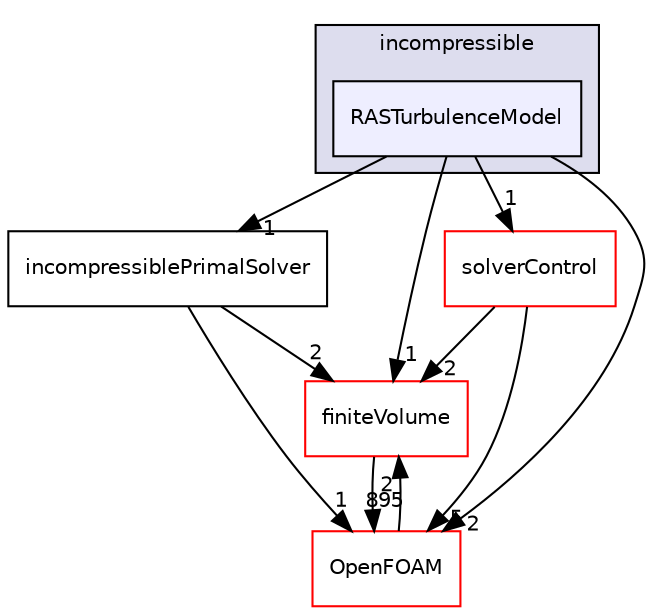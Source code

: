 digraph "src/optimisation/adjointOptimisation/adjoint/solvers/primalSolvers/incompressible/RASTurbulenceModel" {
  bgcolor=transparent;
  compound=true
  node [ fontsize="10", fontname="Helvetica"];
  edge [ labelfontsize="10", labelfontname="Helvetica"];
  subgraph clusterdir_63917a551ed1d85d2b13384e919fb65d {
    graph [ bgcolor="#ddddee", pencolor="black", label="incompressible" fontname="Helvetica", fontsize="10", URL="dir_63917a551ed1d85d2b13384e919fb65d.html"]
  dir_2802ea3642f1b146b1ed1de625c5107a [shape=box, label="RASTurbulenceModel", style="filled", fillcolor="#eeeeff", pencolor="black", URL="dir_2802ea3642f1b146b1ed1de625c5107a.html"];
  }
  dir_9bd15774b555cf7259a6fa18f99fe99b [shape=box label="finiteVolume" color="red" URL="dir_9bd15774b555cf7259a6fa18f99fe99b.html"];
  dir_5aba0a8c5faa23d3d989f917678c366c [shape=box label="incompressiblePrimalSolver" URL="dir_5aba0a8c5faa23d3d989f917678c366c.html"];
  dir_54e2bdabc2921f49c73b33c8cf47c961 [shape=box label="solverControl" color="red" URL="dir_54e2bdabc2921f49c73b33c8cf47c961.html"];
  dir_c5473ff19b20e6ec4dfe5c310b3778a8 [shape=box label="OpenFOAM" color="red" URL="dir_c5473ff19b20e6ec4dfe5c310b3778a8.html"];
  dir_9bd15774b555cf7259a6fa18f99fe99b->dir_c5473ff19b20e6ec4dfe5c310b3778a8 [headlabel="895", labeldistance=1.5 headhref="dir_000814_002151.html"];
  dir_5aba0a8c5faa23d3d989f917678c366c->dir_9bd15774b555cf7259a6fa18f99fe99b [headlabel="2", labeldistance=1.5 headhref="dir_002903_000814.html"];
  dir_5aba0a8c5faa23d3d989f917678c366c->dir_c5473ff19b20e6ec4dfe5c310b3778a8 [headlabel="1", labeldistance=1.5 headhref="dir_002903_002151.html"];
  dir_54e2bdabc2921f49c73b33c8cf47c961->dir_9bd15774b555cf7259a6fa18f99fe99b [headlabel="2", labeldistance=1.5 headhref="dir_002909_000814.html"];
  dir_54e2bdabc2921f49c73b33c8cf47c961->dir_c5473ff19b20e6ec4dfe5c310b3778a8 [headlabel="5", labeldistance=1.5 headhref="dir_002909_002151.html"];
  dir_2802ea3642f1b146b1ed1de625c5107a->dir_9bd15774b555cf7259a6fa18f99fe99b [headlabel="1", labeldistance=1.5 headhref="dir_002904_000814.html"];
  dir_2802ea3642f1b146b1ed1de625c5107a->dir_5aba0a8c5faa23d3d989f917678c366c [headlabel="1", labeldistance=1.5 headhref="dir_002904_002903.html"];
  dir_2802ea3642f1b146b1ed1de625c5107a->dir_54e2bdabc2921f49c73b33c8cf47c961 [headlabel="1", labeldistance=1.5 headhref="dir_002904_002909.html"];
  dir_2802ea3642f1b146b1ed1de625c5107a->dir_c5473ff19b20e6ec4dfe5c310b3778a8 [headlabel="2", labeldistance=1.5 headhref="dir_002904_002151.html"];
  dir_c5473ff19b20e6ec4dfe5c310b3778a8->dir_9bd15774b555cf7259a6fa18f99fe99b [headlabel="2", labeldistance=1.5 headhref="dir_002151_000814.html"];
}
